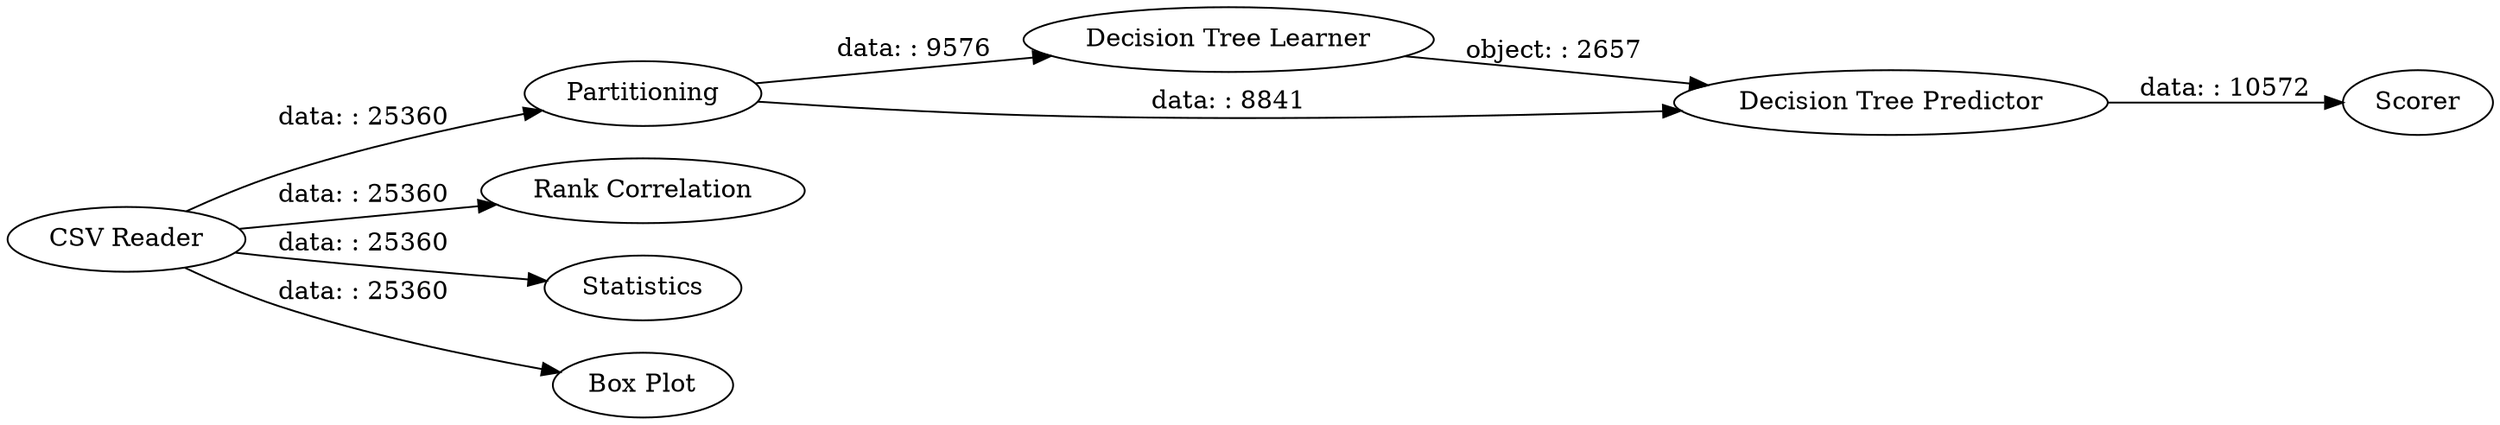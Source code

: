 digraph {
	"800157601124487489_6" [label=Partitioning]
	"800157601124487489_4" [label="Rank Correlation"]
	"800157601124487489_2" [label=Statistics]
	"800157601124487489_7" [label="Decision Tree Learner"]
	"800157601124487489_5" [label="Box Plot"]
	"800157601124487489_8" [label="Decision Tree Predictor"]
	"800157601124487489_9" [label=Scorer]
	"800157601124487489_1" [label="CSV Reader"]
	"800157601124487489_1" -> "800157601124487489_6" [label="data: : 25360"]
	"800157601124487489_6" -> "800157601124487489_7" [label="data: : 9576"]
	"800157601124487489_1" -> "800157601124487489_2" [label="data: : 25360"]
	"800157601124487489_8" -> "800157601124487489_9" [label="data: : 10572"]
	"800157601124487489_1" -> "800157601124487489_4" [label="data: : 25360"]
	"800157601124487489_6" -> "800157601124487489_8" [label="data: : 8841"]
	"800157601124487489_7" -> "800157601124487489_8" [label="object: : 2657"]
	"800157601124487489_1" -> "800157601124487489_5" [label="data: : 25360"]
	rankdir=LR
}
